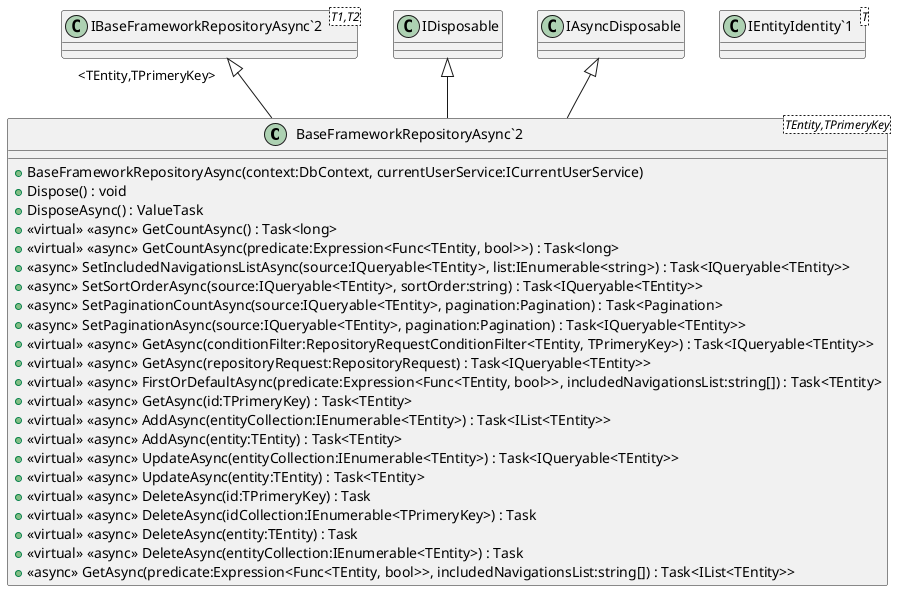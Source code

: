 @startuml
class "BaseFrameworkRepositoryAsync`2"<TEntity,TPrimeryKey> {
    + BaseFrameworkRepositoryAsync(context:DbContext, currentUserService:ICurrentUserService)
    + Dispose() : void
    + DisposeAsync() : ValueTask
    + <<virtual>> <<async>> GetCountAsync() : Task<long>
    + <<virtual>> <<async>> GetCountAsync(predicate:Expression<Func<TEntity, bool>>) : Task<long>
    + <<async>> SetIncludedNavigationsListAsync(source:IQueryable<TEntity>, list:IEnumerable<string>) : Task<IQueryable<TEntity>>
    + <<async>> SetSortOrderAsync(source:IQueryable<TEntity>, sortOrder:string) : Task<IQueryable<TEntity>>
    + <<async>> SetPaginationCountAsync(source:IQueryable<TEntity>, pagination:Pagination) : Task<Pagination>
    + <<async>> SetPaginationAsync(source:IQueryable<TEntity>, pagination:Pagination) : Task<IQueryable<TEntity>>
    + <<virtual>> <<async>> GetAsync(conditionFilter:RepositoryRequestConditionFilter<TEntity, TPrimeryKey>) : Task<IQueryable<TEntity>>
    + <<virtual>> <<async>> GetAsync(repositoryRequest:RepositoryRequest) : Task<IQueryable<TEntity>>
    + <<virtual>> <<async>> FirstOrDefaultAsync(predicate:Expression<Func<TEntity, bool>>, includedNavigationsList:string[]) : Task<TEntity>
    + <<virtual>> <<async>> GetAsync(id:TPrimeryKey) : Task<TEntity>
    + <<virtual>> <<async>> AddAsync(entityCollection:IEnumerable<TEntity>) : Task<IList<TEntity>>
    + <<virtual>> <<async>> AddAsync(entity:TEntity) : Task<TEntity>
    + <<virtual>> <<async>> UpdateAsync(entityCollection:IEnumerable<TEntity>) : Task<IQueryable<TEntity>>
    + <<virtual>> <<async>> UpdateAsync(entity:TEntity) : Task<TEntity>
    + <<virtual>> <<async>> DeleteAsync(id:TPrimeryKey) : Task
    + <<virtual>> <<async>> DeleteAsync(idCollection:IEnumerable<TPrimeryKey>) : Task
    + <<virtual>> <<async>> DeleteAsync(entity:TEntity) : Task
    + <<virtual>> <<async>> DeleteAsync(entityCollection:IEnumerable<TEntity>) : Task
    + <<async>> GetAsync(predicate:Expression<Func<TEntity, bool>>, includedNavigationsList:string[]) : Task<IList<TEntity>>
}
class "IBaseFrameworkRepositoryAsync`2"<T1,T2> {
}
class "IEntityIdentity`1"<T> {
}
IDisposable <|-- "BaseFrameworkRepositoryAsync`2"
IAsyncDisposable <|-- "BaseFrameworkRepositoryAsync`2"
"IBaseFrameworkRepositoryAsync`2" "<TEntity,TPrimeryKey>" <|-- "BaseFrameworkRepositoryAsync`2"
@enduml
